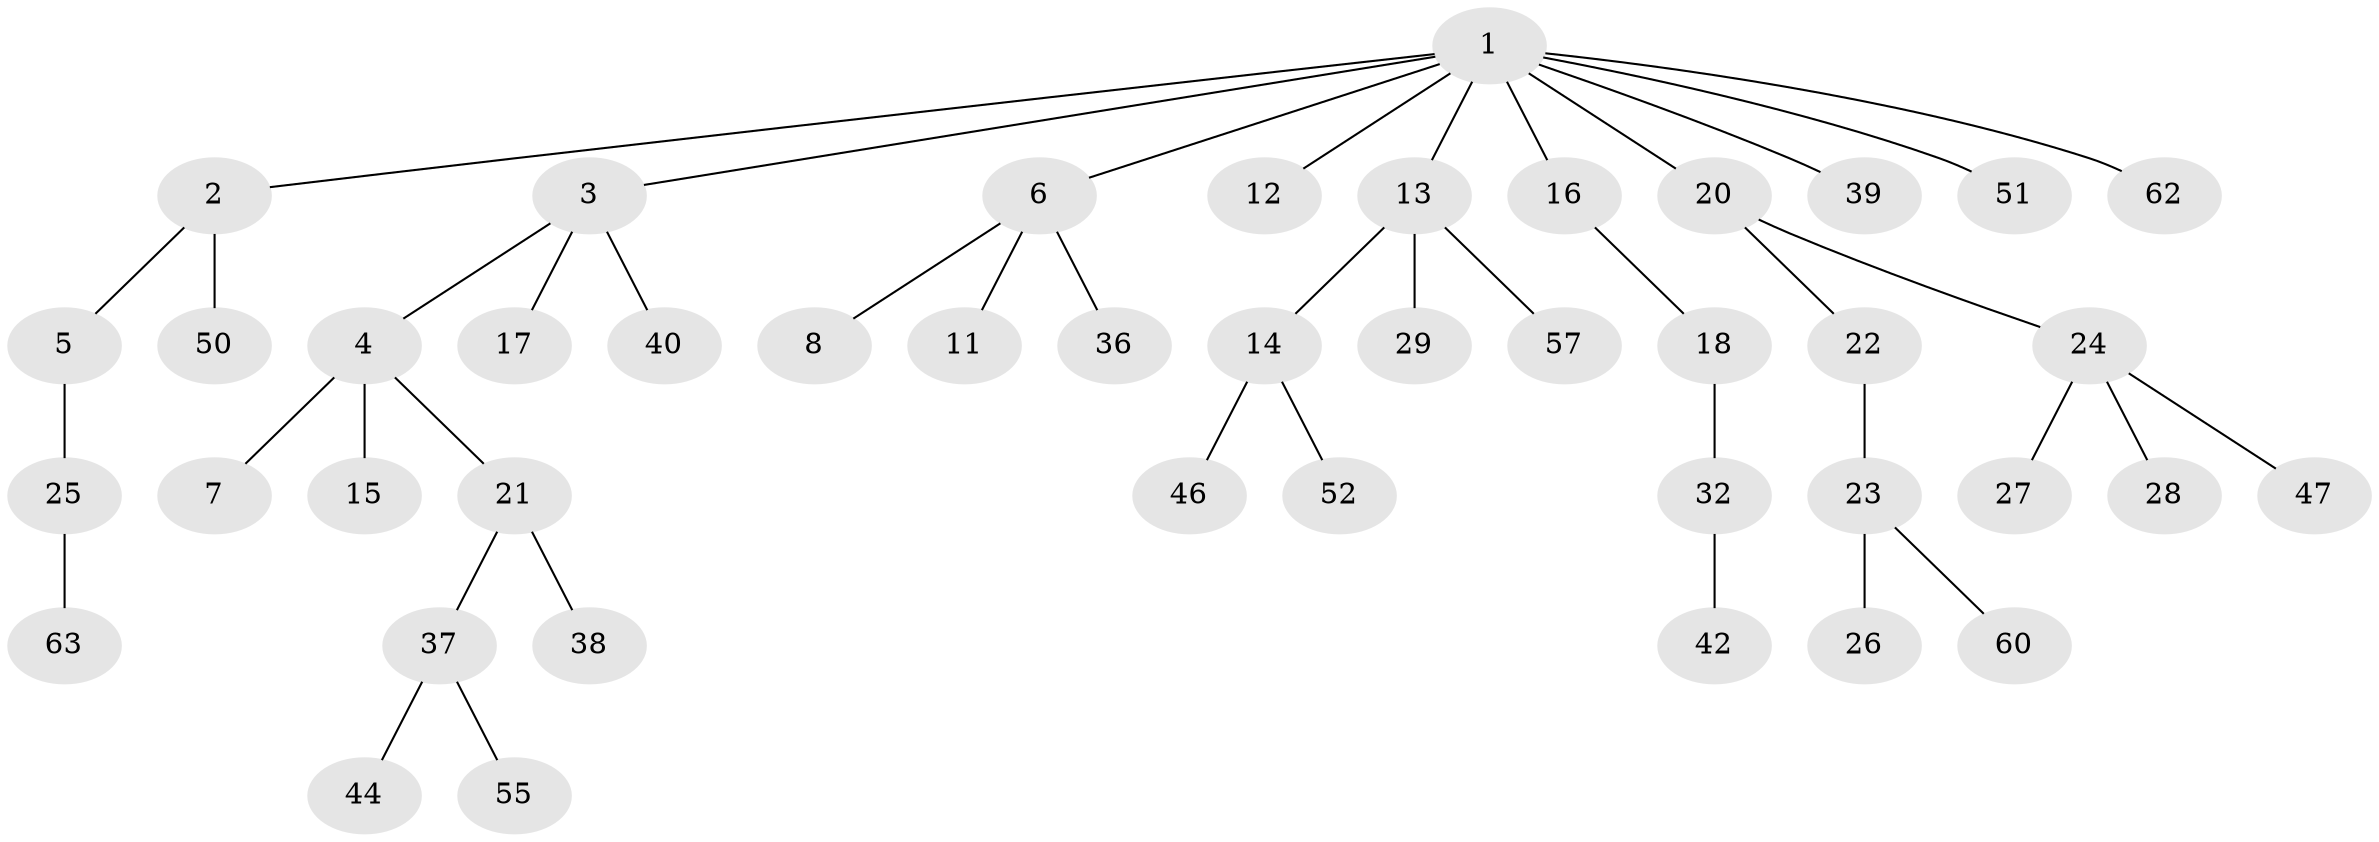 // original degree distribution, {10: 0.015625, 3: 0.125, 4: 0.125, 1: 0.53125, 2: 0.203125}
// Generated by graph-tools (version 1.1) at 2025/19/03/04/25 18:19:09]
// undirected, 44 vertices, 43 edges
graph export_dot {
graph [start="1"]
  node [color=gray90,style=filled];
  1;
  2;
  3 [super="+9"];
  4 [super="+10"];
  5 [super="+19+64"];
  6;
  7;
  8;
  11;
  12 [super="+48"];
  13;
  14 [super="+33"];
  15;
  16;
  17;
  18;
  20;
  21 [super="+35+43"];
  22 [super="+59"];
  23 [super="+31"];
  24;
  25 [super="+30"];
  26;
  27;
  28 [super="+41"];
  29;
  32 [super="+34"];
  36;
  37;
  38;
  39;
  40 [super="+45"];
  42;
  44;
  46;
  47;
  50;
  51 [super="+56"];
  52;
  55;
  57;
  60;
  62;
  63;
  1 -- 2;
  1 -- 3;
  1 -- 6;
  1 -- 12;
  1 -- 13;
  1 -- 16;
  1 -- 20;
  1 -- 39;
  1 -- 51;
  1 -- 62;
  2 -- 5;
  2 -- 50;
  3 -- 4;
  3 -- 40;
  3 -- 17;
  4 -- 7;
  4 -- 15;
  4 -- 21;
  5 -- 25;
  6 -- 8;
  6 -- 11;
  6 -- 36;
  13 -- 14;
  13 -- 29;
  13 -- 57;
  14 -- 46;
  14 -- 52;
  16 -- 18;
  18 -- 32;
  20 -- 22;
  20 -- 24;
  21 -- 37;
  21 -- 38;
  22 -- 23;
  23 -- 26;
  23 -- 60;
  24 -- 27;
  24 -- 28;
  24 -- 47;
  25 -- 63;
  32 -- 42;
  37 -- 44;
  37 -- 55;
}
